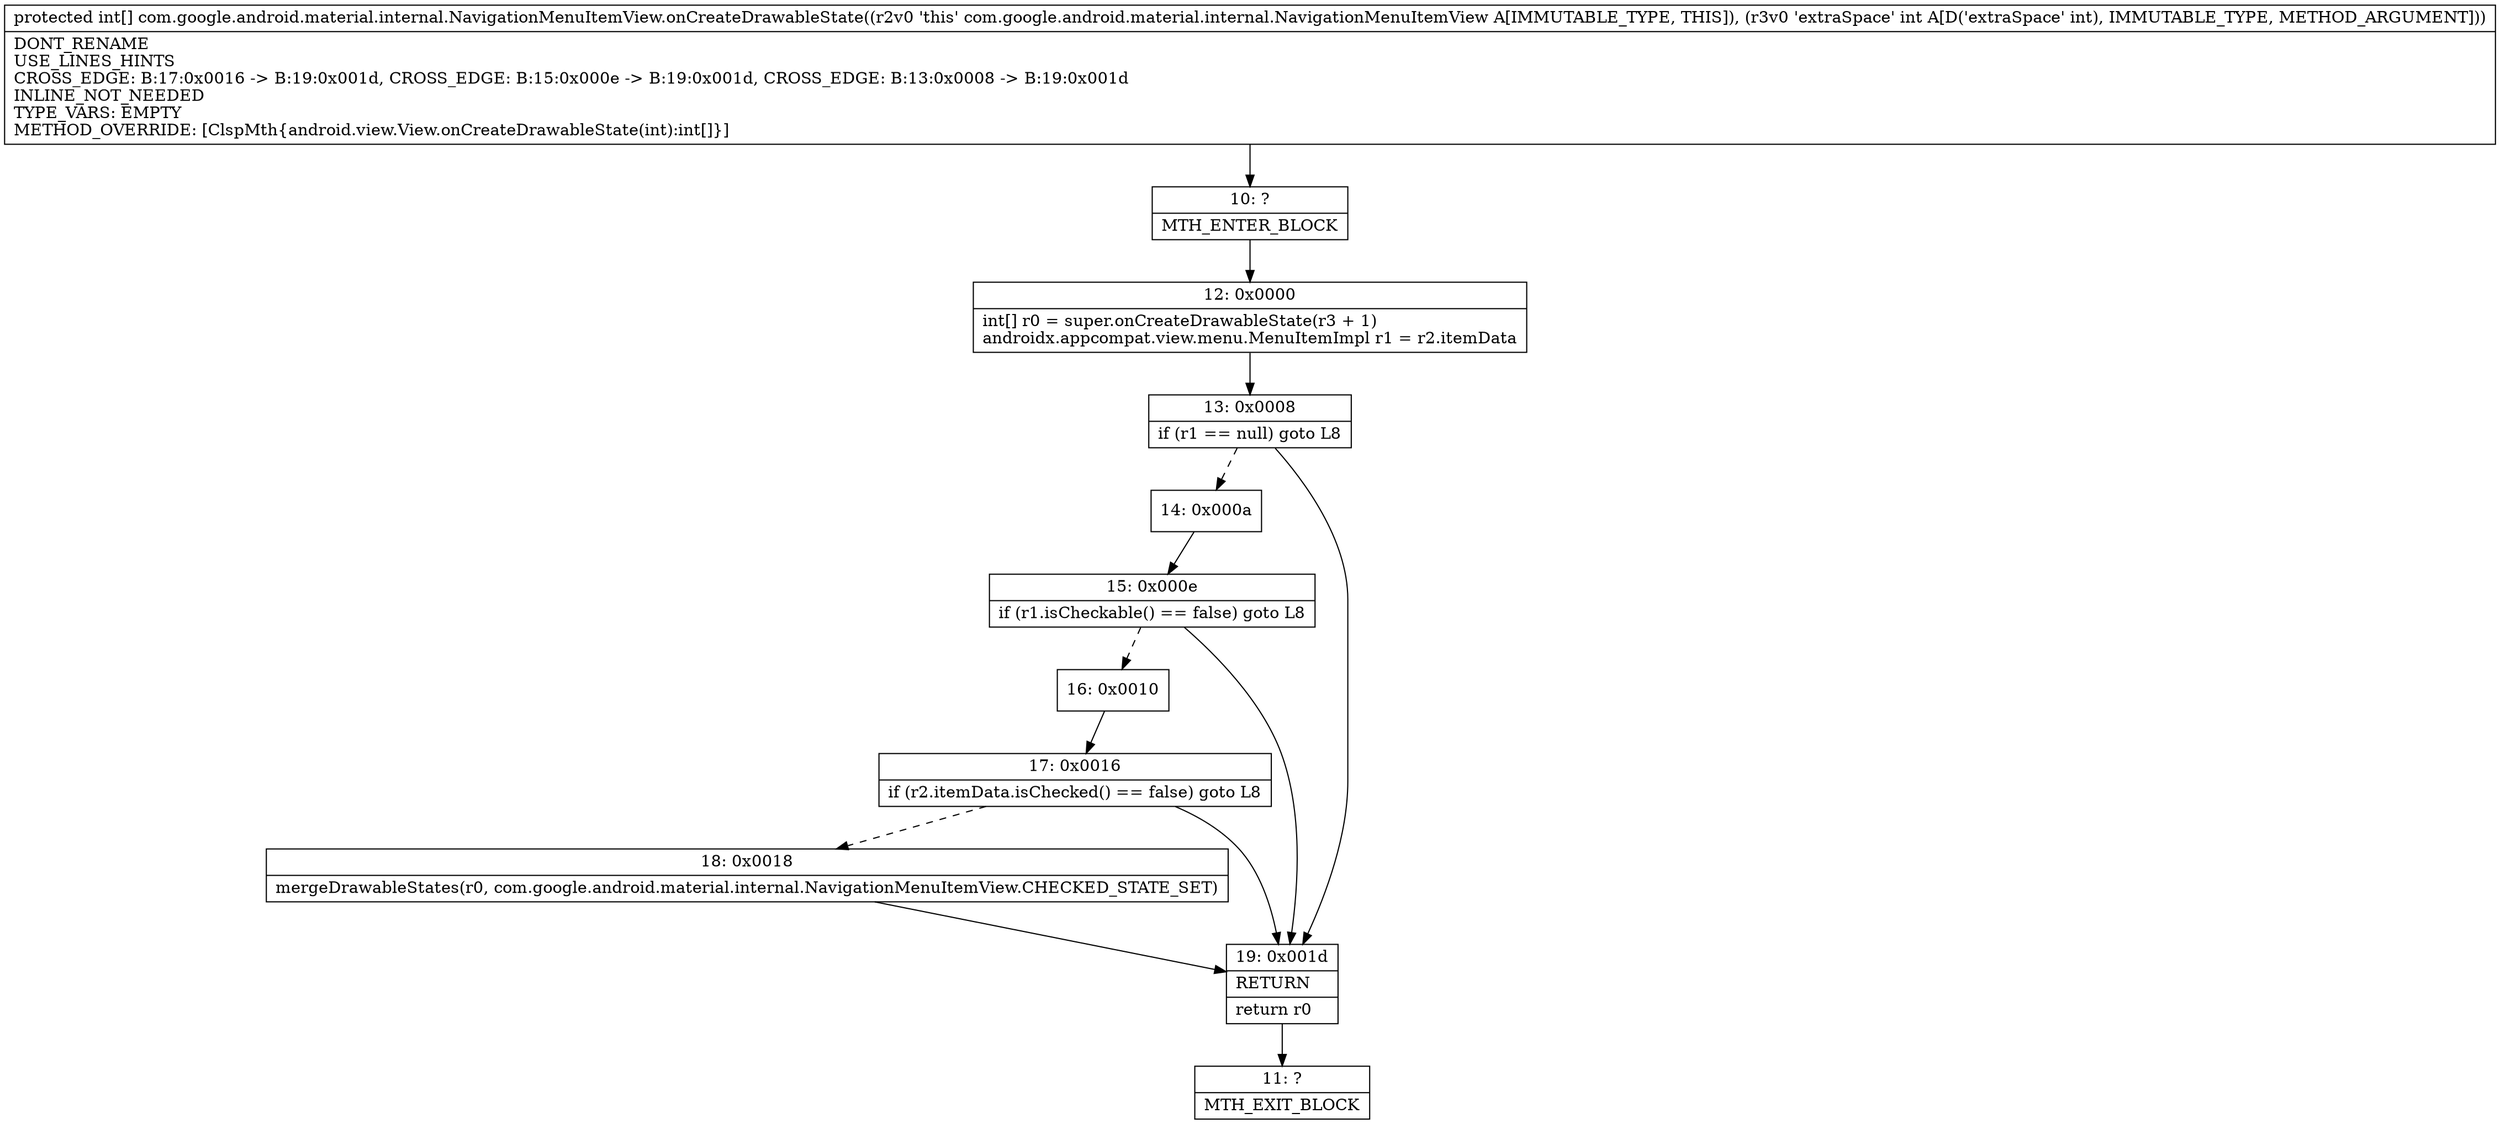 digraph "CFG forcom.google.android.material.internal.NavigationMenuItemView.onCreateDrawableState(I)[I" {
Node_10 [shape=record,label="{10\:\ ?|MTH_ENTER_BLOCK\l}"];
Node_12 [shape=record,label="{12\:\ 0x0000|int[] r0 = super.onCreateDrawableState(r3 + 1)\landroidx.appcompat.view.menu.MenuItemImpl r1 = r2.itemData\l}"];
Node_13 [shape=record,label="{13\:\ 0x0008|if (r1 == null) goto L8\l}"];
Node_14 [shape=record,label="{14\:\ 0x000a}"];
Node_15 [shape=record,label="{15\:\ 0x000e|if (r1.isCheckable() == false) goto L8\l}"];
Node_16 [shape=record,label="{16\:\ 0x0010}"];
Node_17 [shape=record,label="{17\:\ 0x0016|if (r2.itemData.isChecked() == false) goto L8\l}"];
Node_18 [shape=record,label="{18\:\ 0x0018|mergeDrawableStates(r0, com.google.android.material.internal.NavigationMenuItemView.CHECKED_STATE_SET)\l}"];
Node_19 [shape=record,label="{19\:\ 0x001d|RETURN\l|return r0\l}"];
Node_11 [shape=record,label="{11\:\ ?|MTH_EXIT_BLOCK\l}"];
MethodNode[shape=record,label="{protected int[] com.google.android.material.internal.NavigationMenuItemView.onCreateDrawableState((r2v0 'this' com.google.android.material.internal.NavigationMenuItemView A[IMMUTABLE_TYPE, THIS]), (r3v0 'extraSpace' int A[D('extraSpace' int), IMMUTABLE_TYPE, METHOD_ARGUMENT]))  | DONT_RENAME\lUSE_LINES_HINTS\lCROSS_EDGE: B:17:0x0016 \-\> B:19:0x001d, CROSS_EDGE: B:15:0x000e \-\> B:19:0x001d, CROSS_EDGE: B:13:0x0008 \-\> B:19:0x001d\lINLINE_NOT_NEEDED\lTYPE_VARS: EMPTY\lMETHOD_OVERRIDE: [ClspMth\{android.view.View.onCreateDrawableState(int):int[]\}]\l}"];
MethodNode -> Node_10;Node_10 -> Node_12;
Node_12 -> Node_13;
Node_13 -> Node_14[style=dashed];
Node_13 -> Node_19;
Node_14 -> Node_15;
Node_15 -> Node_16[style=dashed];
Node_15 -> Node_19;
Node_16 -> Node_17;
Node_17 -> Node_18[style=dashed];
Node_17 -> Node_19;
Node_18 -> Node_19;
Node_19 -> Node_11;
}

